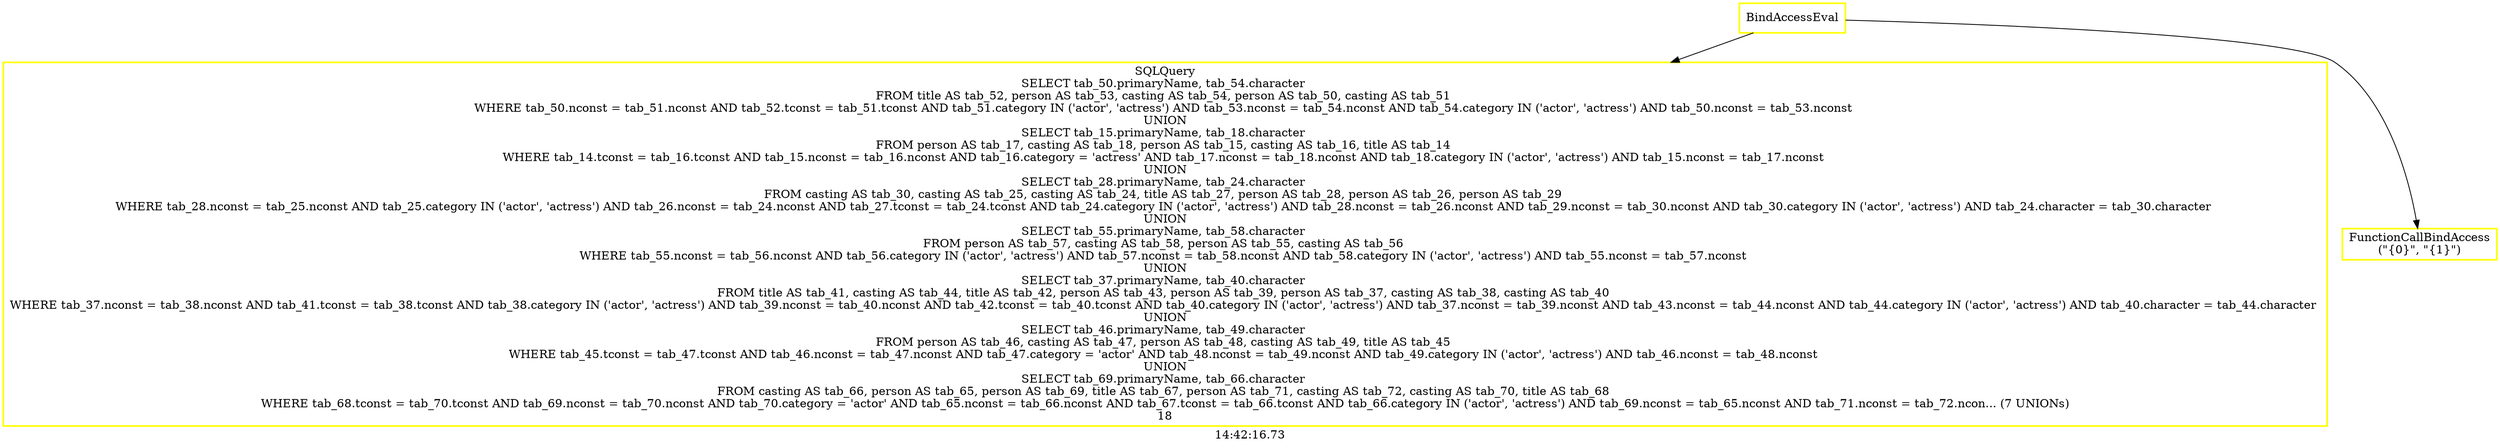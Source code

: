 digraph  g{ graph[label = "14:42:16.73"]
node [shape=rectangle, color=black, fontcolor=black, style=bold] edge [color=black] 0 [label="BindAccessEval", color = yellow] ; 
1 [label="SQLQuery
SELECT tab_50.primaryName, tab_54.character 
FROM title AS tab_52, person AS tab_53, casting AS tab_54, person AS tab_50, casting AS tab_51 
WHERE tab_50.nconst = tab_51.nconst AND tab_52.tconst = tab_51.tconst AND tab_51.category IN ('actor', 'actress') AND tab_53.nconst = tab_54.nconst AND tab_54.category IN ('actor', 'actress') AND tab_50.nconst = tab_53.nconst 
UNION
SELECT tab_15.primaryName, tab_18.character 
FROM person AS tab_17, casting AS tab_18, person AS tab_15, casting AS tab_16, title AS tab_14 
WHERE tab_14.tconst = tab_16.tconst AND tab_15.nconst = tab_16.nconst AND tab_16.category = 'actress' AND tab_17.nconst = tab_18.nconst AND tab_18.category IN ('actor', 'actress') AND tab_15.nconst = tab_17.nconst 
UNION
SELECT tab_28.primaryName, tab_24.character 
FROM casting AS tab_30, casting AS tab_25, casting AS tab_24, title AS tab_27, person AS tab_28, person AS tab_26, person AS tab_29 
WHERE tab_28.nconst = tab_25.nconst AND tab_25.category IN ('actor', 'actress') AND tab_26.nconst = tab_24.nconst AND tab_27.tconst = tab_24.tconst AND tab_24.category IN ('actor', 'actress') AND tab_28.nconst = tab_26.nconst AND tab_29.nconst = tab_30.nconst AND tab_30.category IN ('actor', 'actress') AND tab_24.character = tab_30.character 
UNION
SELECT tab_55.primaryName, tab_58.character 
FROM person AS tab_57, casting AS tab_58, person AS tab_55, casting AS tab_56 
WHERE tab_55.nconst = tab_56.nconst AND tab_56.category IN ('actor', 'actress') AND tab_57.nconst = tab_58.nconst AND tab_58.category IN ('actor', 'actress') AND tab_55.nconst = tab_57.nconst 
UNION
SELECT tab_37.primaryName, tab_40.character 
FROM title AS tab_41, casting AS tab_44, title AS tab_42, person AS tab_43, person AS tab_39, person AS tab_37, casting AS tab_38, casting AS tab_40 
WHERE tab_37.nconst = tab_38.nconst AND tab_41.tconst = tab_38.tconst AND tab_38.category IN ('actor', 'actress') AND tab_39.nconst = tab_40.nconst AND tab_42.tconst = tab_40.tconst AND tab_40.category IN ('actor', 'actress') AND tab_37.nconst = tab_39.nconst AND tab_43.nconst = tab_44.nconst AND tab_44.category IN ('actor', 'actress') AND tab_40.character = tab_44.character 
UNION
SELECT tab_46.primaryName, tab_49.character 
FROM person AS tab_46, casting AS tab_47, person AS tab_48, casting AS tab_49, title AS tab_45 
WHERE tab_45.tconst = tab_47.tconst AND tab_46.nconst = tab_47.nconst AND tab_47.category = 'actor' AND tab_48.nconst = tab_49.nconst AND tab_49.category IN ('actor', 'actress') AND tab_46.nconst = tab_48.nconst 
UNION
SELECT tab_69.primaryName, tab_66.character 
FROM casting AS tab_66, person AS tab_65, person AS tab_69, title AS tab_67, person AS tab_71, casting AS tab_72, casting AS tab_70, title AS tab_68 
WHERE tab_68.tconst = tab_70.tconst AND tab_69.nconst = tab_70.nconst AND tab_70.category = 'actor' AND tab_65.nconst = tab_66.nconst AND tab_67.tconst = tab_66.tconst AND tab_66.category IN ('actor', 'actress') AND tab_69.nconst = tab_65.nconst AND tab_71.nconst = tab_72.ncon... (7 UNIONs)
18", color = yellow] ; 
0 -> 1 ; 
2 [label="FunctionCallBindAccess
(\"{0}\", \"{1}\")", color = yellow] ; 
0 -> 2 ; 
}

